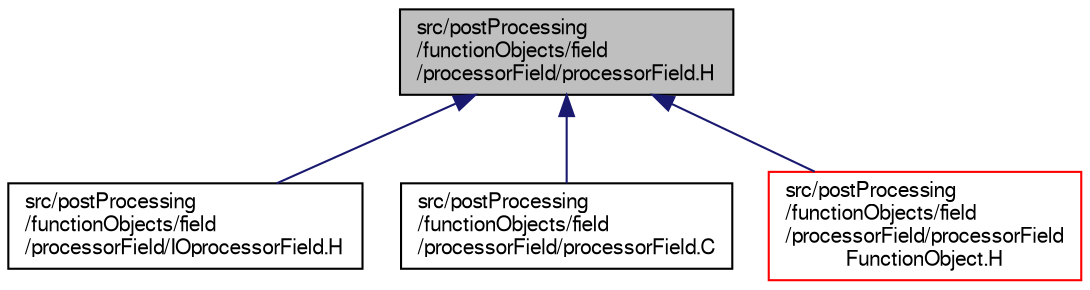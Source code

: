 digraph "src/postProcessing/functionObjects/field/processorField/processorField.H"
{
  bgcolor="transparent";
  edge [fontname="FreeSans",fontsize="10",labelfontname="FreeSans",labelfontsize="10"];
  node [fontname="FreeSans",fontsize="10",shape=record];
  Node311 [label="src/postProcessing\l/functionObjects/field\l/processorField/processorField.H",height=0.2,width=0.4,color="black", fillcolor="grey75", style="filled", fontcolor="black"];
  Node311 -> Node312 [dir="back",color="midnightblue",fontsize="10",style="solid",fontname="FreeSans"];
  Node312 [label="src/postProcessing\l/functionObjects/field\l/processorField/IOprocessorField.H",height=0.2,width=0.4,color="black",URL="$a13370.html"];
  Node311 -> Node313 [dir="back",color="midnightblue",fontsize="10",style="solid",fontname="FreeSans"];
  Node313 [label="src/postProcessing\l/functionObjects/field\l/processorField/processorField.C",height=0.2,width=0.4,color="black",URL="$a13373.html"];
  Node311 -> Node314 [dir="back",color="midnightblue",fontsize="10",style="solid",fontname="FreeSans"];
  Node314 [label="src/postProcessing\l/functionObjects/field\l/processorField/processorField\lFunctionObject.H",height=0.2,width=0.4,color="red",URL="$a13382.html"];
}
